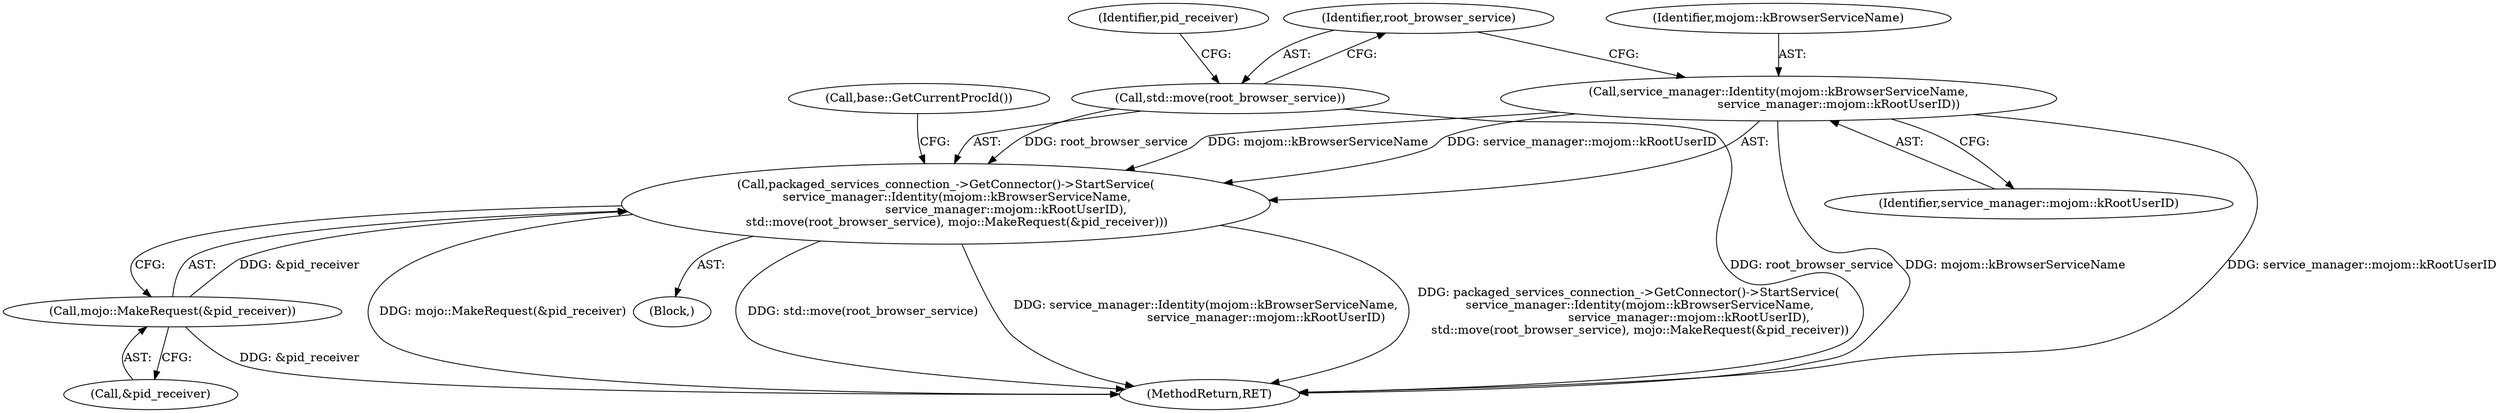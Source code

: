 digraph "0_Chrome_bc1f34b9be509f1404f0bb1ba1947614d5f0bcd1_3@API" {
"1000189" [label="(Call,packaged_services_connection_->GetConnector()->StartService(\n      service_manager::Identity(mojom::kBrowserServiceName,\n                                service_manager::mojom::kRootUserID),\n      std::move(root_browser_service), mojo::MakeRequest(&pid_receiver)))"];
"1000190" [label="(Call,service_manager::Identity(mojom::kBrowserServiceName,\n                                service_manager::mojom::kRootUserID))"];
"1000193" [label="(Call,std::move(root_browser_service))"];
"1000195" [label="(Call,mojo::MakeRequest(&pid_receiver))"];
"1000331" [label="(MethodReturn,RET)"];
"1000101" [label="(Block,)"];
"1000190" [label="(Call,service_manager::Identity(mojom::kBrowserServiceName,\n                                service_manager::mojom::kRootUserID))"];
"1000195" [label="(Call,mojo::MakeRequest(&pid_receiver))"];
"1000189" [label="(Call,packaged_services_connection_->GetConnector()->StartService(\n      service_manager::Identity(mojom::kBrowserServiceName,\n                                service_manager::mojom::kRootUserID),\n      std::move(root_browser_service), mojo::MakeRequest(&pid_receiver)))"];
"1000193" [label="(Call,std::move(root_browser_service))"];
"1000194" [label="(Identifier,root_browser_service)"];
"1000197" [label="(Identifier,pid_receiver)"];
"1000191" [label="(Identifier,mojom::kBrowserServiceName)"];
"1000199" [label="(Call,base::GetCurrentProcId())"];
"1000196" [label="(Call,&pid_receiver)"];
"1000192" [label="(Identifier,service_manager::mojom::kRootUserID)"];
"1000189" -> "1000101"  [label="AST: "];
"1000189" -> "1000195"  [label="CFG: "];
"1000190" -> "1000189"  [label="AST: "];
"1000193" -> "1000189"  [label="AST: "];
"1000195" -> "1000189"  [label="AST: "];
"1000199" -> "1000189"  [label="CFG: "];
"1000189" -> "1000331"  [label="DDG: service_manager::Identity(mojom::kBrowserServiceName,\n                                service_manager::mojom::kRootUserID)"];
"1000189" -> "1000331"  [label="DDG: packaged_services_connection_->GetConnector()->StartService(\n      service_manager::Identity(mojom::kBrowserServiceName,\n                                service_manager::mojom::kRootUserID),\n      std::move(root_browser_service), mojo::MakeRequest(&pid_receiver))"];
"1000189" -> "1000331"  [label="DDG: mojo::MakeRequest(&pid_receiver)"];
"1000189" -> "1000331"  [label="DDG: std::move(root_browser_service)"];
"1000190" -> "1000189"  [label="DDG: mojom::kBrowserServiceName"];
"1000190" -> "1000189"  [label="DDG: service_manager::mojom::kRootUserID"];
"1000193" -> "1000189"  [label="DDG: root_browser_service"];
"1000195" -> "1000189"  [label="DDG: &pid_receiver"];
"1000190" -> "1000192"  [label="CFG: "];
"1000191" -> "1000190"  [label="AST: "];
"1000192" -> "1000190"  [label="AST: "];
"1000194" -> "1000190"  [label="CFG: "];
"1000190" -> "1000331"  [label="DDG: mojom::kBrowserServiceName"];
"1000190" -> "1000331"  [label="DDG: service_manager::mojom::kRootUserID"];
"1000193" -> "1000194"  [label="CFG: "];
"1000194" -> "1000193"  [label="AST: "];
"1000197" -> "1000193"  [label="CFG: "];
"1000193" -> "1000331"  [label="DDG: root_browser_service"];
"1000195" -> "1000196"  [label="CFG: "];
"1000196" -> "1000195"  [label="AST: "];
"1000195" -> "1000331"  [label="DDG: &pid_receiver"];
}
